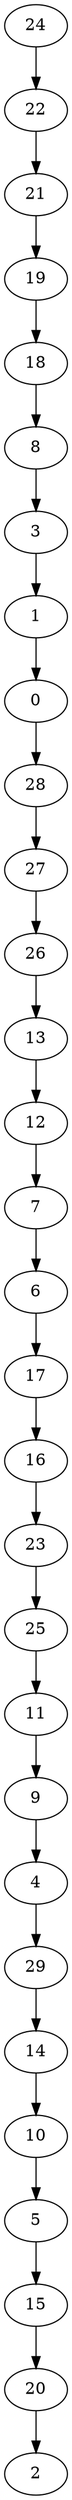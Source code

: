 digraph {
	0 [label = 0]
	1 [label = 1]
	2 [label = 2]
	3 [label = 3]
	4 [label = 4]
	5 [label = 5]
	6 [label = 6]
	7 [label = 7]
	8 [label = 8]
	9 [label = 9]
	10 [label = 10]
	11 [label = 11]
	12 [label = 12]
	13 [label = 13]
	14 [label = 14]
	15 [label = 15]
	16 [label = 16]
	17 [label = 17]
	18 [label = 18]
	19 [label = 19]
	20 [label = 20]
	21 [label = 21]
	22 [label = 22]
	23 [label = 23]
	24 [label = 24]
	25 [label = 25]
	26 [label = 26]
	27 [label = 27]
	28 [label = 28]
	29 [label = 29]
	24->22;
	22->21;
	21->19;
	19->18;
	18->8;
	8->3;
	3->1;
	1->0;
	0->28;
	28->27;
	27->26;
	26->13;
	13->12;
	12->7;
	7->6;
	6->17;
	17->16;
	16->23;
	23->25;
	25->11;
	11->9;
	9->4;
	4->29;
	29->14;
	14->10;
	10->5;
	5->15;
	15->20;
	20->2;
}